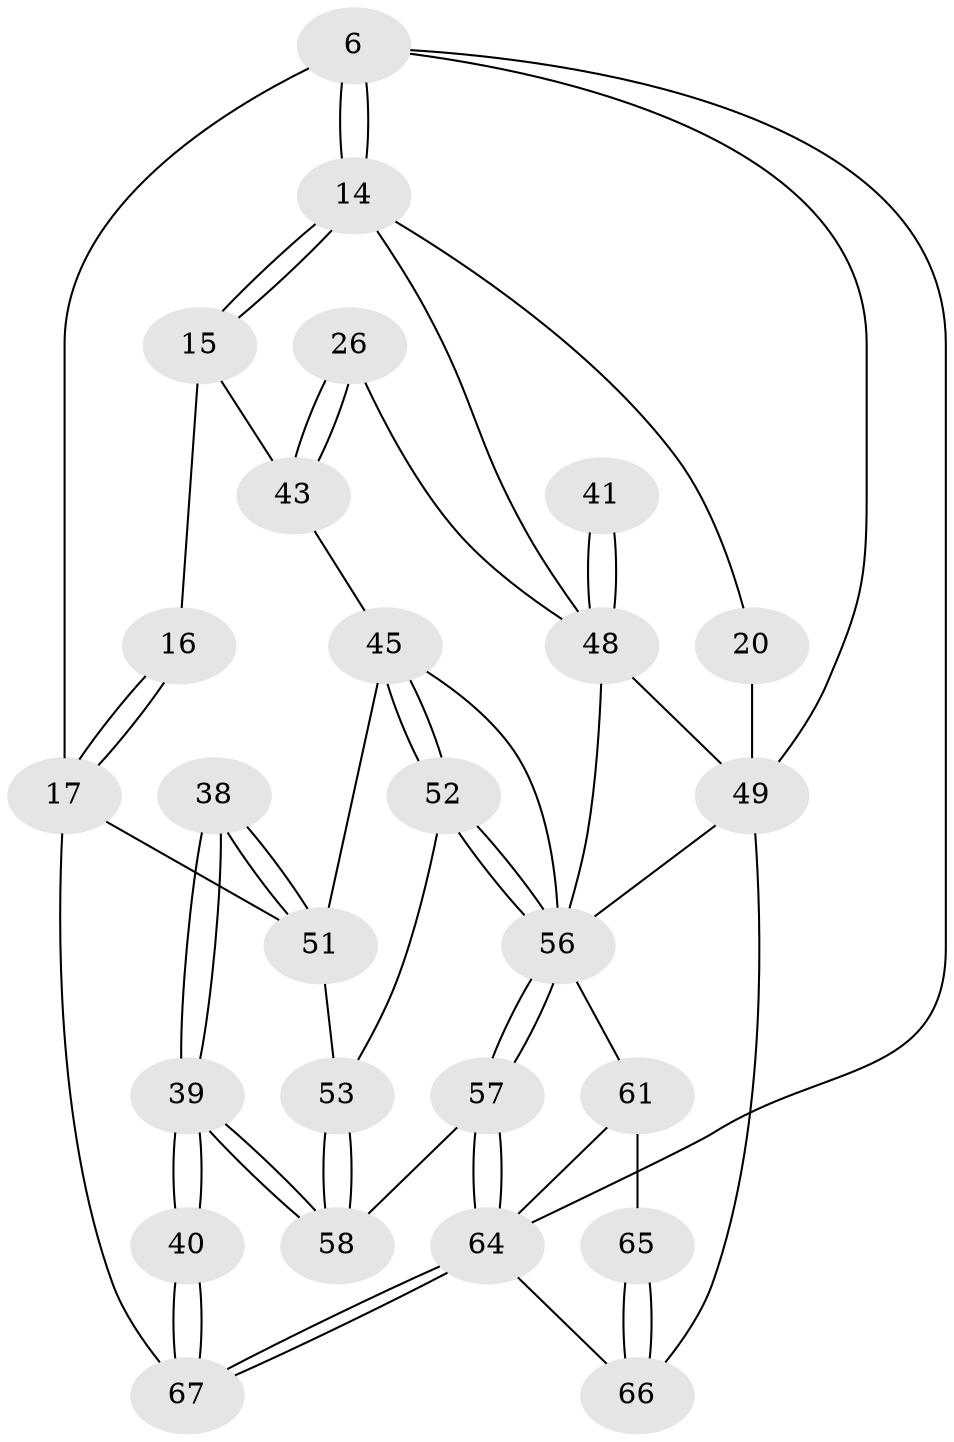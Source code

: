 // original degree distribution, {3: 0.029850746268656716, 4: 0.23880597014925373, 5: 0.5373134328358209, 6: 0.19402985074626866}
// Generated by graph-tools (version 1.1) at 2025/04/03/04/25 22:04:22]
// undirected, 26 vertices, 59 edges
graph export_dot {
graph [start="1"]
  node [color=gray90,style=filled];
  6 [pos="+0.4481027670487952+0.18367583750351654",super="+3"];
  14 [pos="+0.5404480245429477+0.25999595949150867",super="+13"];
  15 [pos="+0.346235696918425+0.38009231985692626"];
  16 [pos="+0.21358952328820716+0.2240347396790105",super="+8"];
  17 [pos="+0.04306163853523813+0.31627581885792966",super="+10+9"];
  20 [pos="+0.8224803628611879+0.36469081297391437",super="+19"];
  26 [pos="+0.5297106029134352+0.46362303795302306"];
  38 [pos="+0.10914004921063712+0.6657091792692109"];
  39 [pos="+0+0.8809114649447847"];
  40 [pos="+0+0.9416930143302159"];
  41 [pos="+0.6882218929704377+0.5359575021612396"];
  43 [pos="+0.4928758093655186+0.5218102182868888",super="+28+27"];
  45 [pos="+0.383839763175673+0.5677614766929252",super="+29+44"];
  48 [pos="+0.7616520076128415+0.5250315784722626",super="+22+23+42"];
  49 [pos="+0.9386244569596656+0.6339500590013836",super="+34"];
  51 [pos="+0.2445858286856094+0.6275319160554562",super="+31"];
  52 [pos="+0.32263272689934624+0.6365101546568526"];
  53 [pos="+0.2453366040604498+0.6279094065017109"];
  56 [pos="+0.5250261833001464+0.76917786056664",super="+47+55+50"];
  57 [pos="+0.4838002458577068+0.8811682864777988"];
  58 [pos="+0.3300061150064153+0.8414919103954923"];
  61 [pos="+0.7751652856172607+0.903100822422129",super="+60"];
  64 [pos="+0.5319582371429157+1",super="+63"];
  65 [pos="+0.8451931084762965+0.8673787336706713",super="+59"];
  66 [pos="+0.9312571779998222+0.9441853925757066",super="+36+37+54"];
  67 [pos="+0+1",super="+11"];
  6 -- 14 [weight=2];
  6 -- 14;
  6 -- 17 [weight=2];
  6 -- 64;
  6 -- 49;
  14 -- 15;
  14 -- 15;
  14 -- 20;
  14 -- 48;
  15 -- 16;
  15 -- 43;
  16 -- 17 [weight=3];
  16 -- 17;
  17 -- 67 [weight=2];
  17 -- 51;
  20 -- 49 [weight=3];
  26 -- 43 [weight=2];
  26 -- 43;
  26 -- 48;
  38 -- 39;
  38 -- 39;
  38 -- 51 [weight=2];
  38 -- 51;
  39 -- 40;
  39 -- 40;
  39 -- 58;
  39 -- 58;
  40 -- 67 [weight=2];
  40 -- 67;
  41 -- 48 [weight=3];
  41 -- 48;
  43 -- 45 [weight=2];
  45 -- 52;
  45 -- 52;
  45 -- 51;
  45 -- 56;
  48 -- 49;
  48 -- 56 [weight=2];
  49 -- 66 [weight=2];
  49 -- 56;
  51 -- 53;
  52 -- 53;
  52 -- 56;
  52 -- 56;
  53 -- 58;
  53 -- 58;
  56 -- 57;
  56 -- 57;
  56 -- 61;
  57 -- 58;
  57 -- 64;
  57 -- 64;
  61 -- 65 [weight=2];
  61 -- 64;
  64 -- 67 [weight=2];
  64 -- 67;
  64 -- 66 [weight=2];
  65 -- 66 [weight=2];
  65 -- 66;
}

